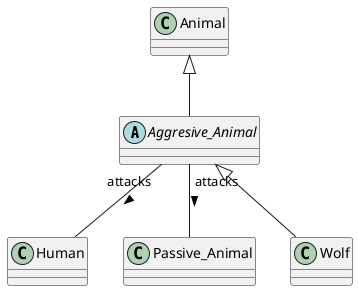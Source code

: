 @startuml

abstract class Aggresive_Animal

Animal <|-- Aggresive_Animal
Aggresive_Animal -- Human : "attacks" >
Aggresive_Animal -- Passive_Animal : "attacks" >

class Wolf

Aggresive_Animal <|-- Wolf

@enduml